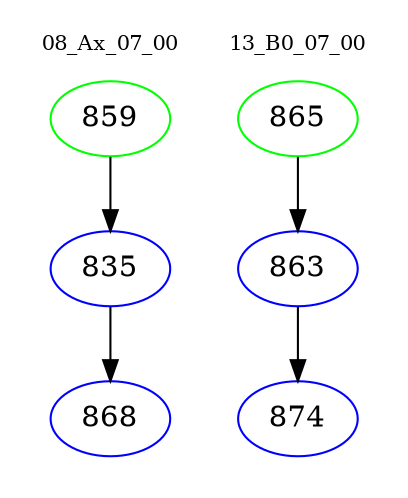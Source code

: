 digraph{
subgraph cluster_0 {
color = white
label = "08_Ax_07_00";
fontsize=10;
T0_859 [label="859", color="green"]
T0_859 -> T0_835 [color="black"]
T0_835 [label="835", color="blue"]
T0_835 -> T0_868 [color="black"]
T0_868 [label="868", color="blue"]
}
subgraph cluster_1 {
color = white
label = "13_B0_07_00";
fontsize=10;
T1_865 [label="865", color="green"]
T1_865 -> T1_863 [color="black"]
T1_863 [label="863", color="blue"]
T1_863 -> T1_874 [color="black"]
T1_874 [label="874", color="blue"]
}
}
